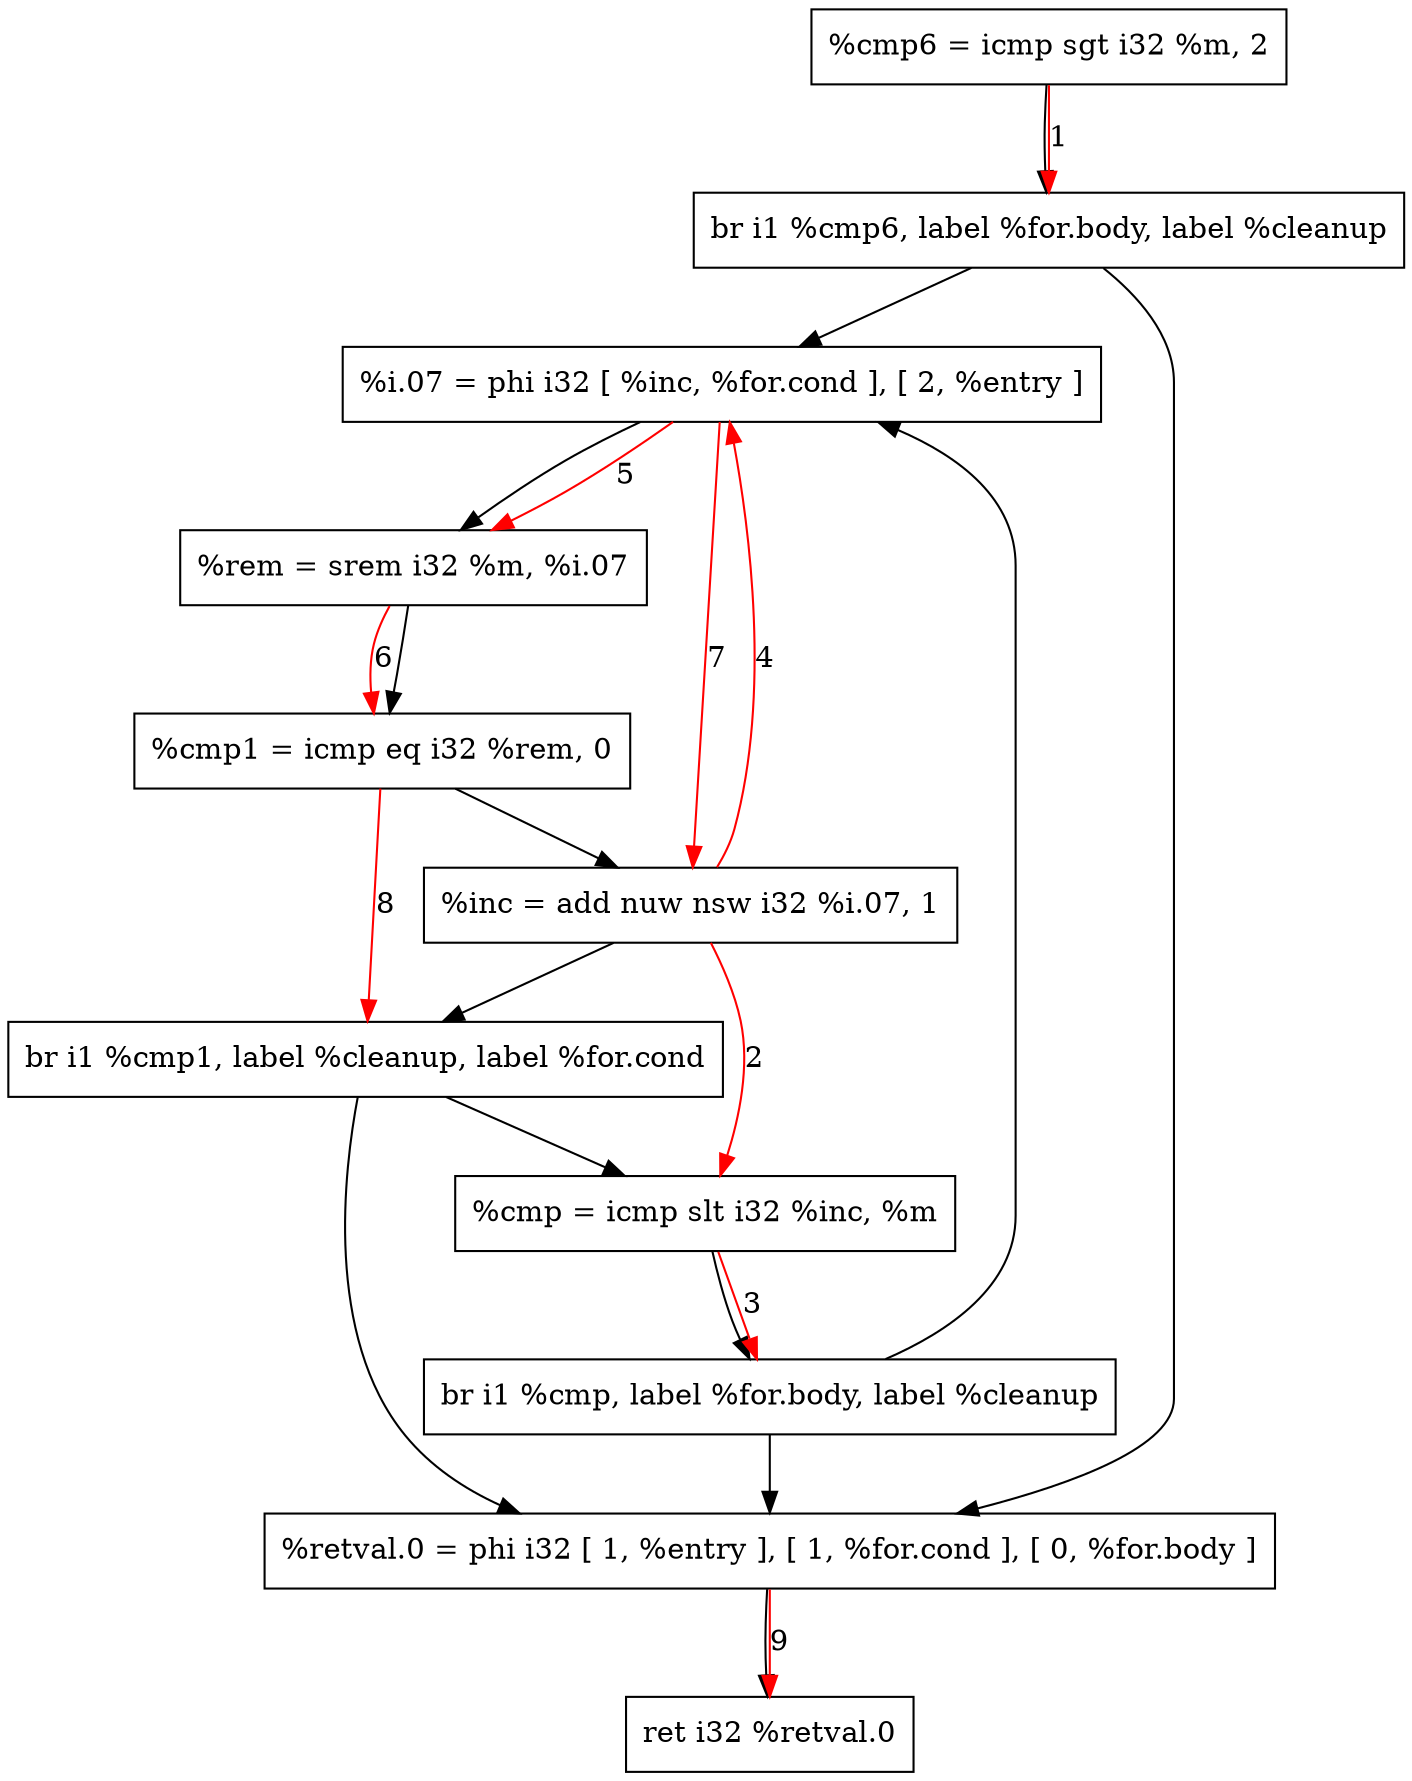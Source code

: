 digraph "CDFG for'func' function" {
	Node0x55e7f5146670[shape=record, label="  %cmp6 = icmp sgt i32 %m, 2"]
	Node0x55e7f50cec98[shape=record, label="  br i1 %cmp6, label %for.body, label %cleanup"]
	Node0x55e7f5146960[shape=record, label="  %cmp = icmp slt i32 %inc, %m"]
	Node0x55e7f50cedb8[shape=record, label="  br i1 %cmp, label %for.body, label %cleanup"]
	Node0x55e7f51469c8[shape=record, label="  %i.07 = phi i32 [ %inc, %for.cond ], [ 2, %entry ]"]
	Node0x55e7f5146ab0[shape=record, label="  %rem = srem i32 %m, %i.07"]
	Node0x55e7f5146b70[shape=record, label="  %cmp1 = icmp eq i32 %rem, 0"]
	Node0x55e7f5146c30[shape=record, label="  %inc = add nuw nsw i32 %i.07, 1"]
	Node0x55e7f50da228[shape=record, label="  br i1 %cmp1, label %cleanup, label %for.cond"]
	Node0x55e7f5146c78[shape=record, label="  %retval.0 = phi i32 [ 1, %entry ], [ 1, %for.cond ], [ 0, %for.body ]"]
	Node0x55e7f51467b8[shape=record, label="  ret i32 %retval.0"]
	Node0x55e7f5146670 -> Node0x55e7f50cec98
	Node0x55e7f50cec98 -> Node0x55e7f51469c8
	Node0x55e7f50cec98 -> Node0x55e7f5146c78
	Node0x55e7f5146960 -> Node0x55e7f50cedb8
	Node0x55e7f50cedb8 -> Node0x55e7f51469c8
	Node0x55e7f50cedb8 -> Node0x55e7f5146c78
	Node0x55e7f51469c8 -> Node0x55e7f5146ab0
	Node0x55e7f5146ab0 -> Node0x55e7f5146b70
	Node0x55e7f5146b70 -> Node0x55e7f5146c30
	Node0x55e7f5146c30 -> Node0x55e7f50da228
	Node0x55e7f50da228 -> Node0x55e7f5146c78
	Node0x55e7f50da228 -> Node0x55e7f5146960
	Node0x55e7f5146c78 -> Node0x55e7f51467b8
edge [color=red]
	Node0x55e7f5146670 -> Node0x55e7f50cec98[label="1"]
	Node0x55e7f5146c30 -> Node0x55e7f5146960[label="2"]
	Node0x55e7f5146960 -> Node0x55e7f50cedb8[label="3"]
	Node0x55e7f5146c30 -> Node0x55e7f51469c8[label="4"]
	Node0x55e7f51469c8 -> Node0x55e7f5146ab0[label="5"]
	Node0x55e7f5146ab0 -> Node0x55e7f5146b70[label="6"]
	Node0x55e7f51469c8 -> Node0x55e7f5146c30[label="7"]
	Node0x55e7f5146b70 -> Node0x55e7f50da228[label="8"]
	Node0x55e7f5146c78 -> Node0x55e7f51467b8[label="9"]
}
